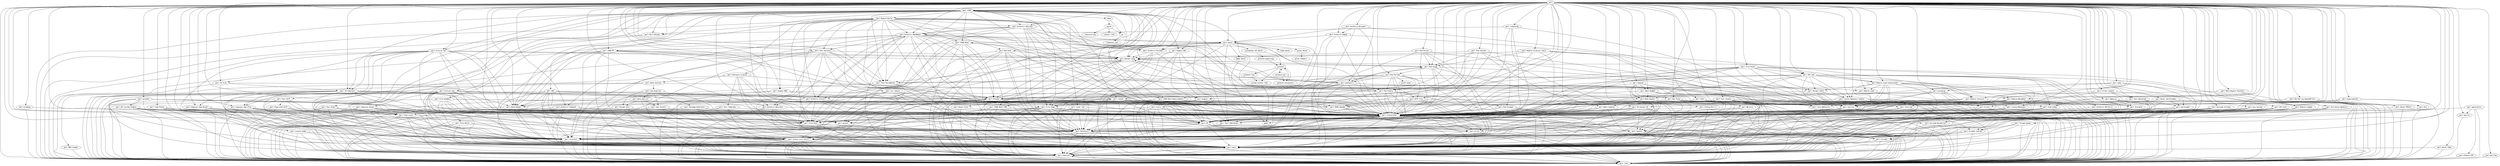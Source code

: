 strict digraph G {
node [fontname=monospace];
  "gc" -> "libatomic_ops";
  "gdbm-devel" -> "gdbm";
  "glibc-devel" -> "glibc-headers";
  "guile" -> "gc";
  "guile" -> "libtool-ltdl";
  "guile" -> "libunistring";
  "make" -> "gc";
  "make" -> "guile";
  "perl-Algorithm-Diff" -> "perl-Carp";
  "perl-Algorithm-Diff" -> "perl-Exporter";
  "perl-Algorithm-Diff" -> "perl-interpreter";
  "perl-Algorithm-Diff" -> "perl-libs";
  "perl-Archive-Tar" -> "perl-Carp";
  "perl-Archive-Tar" -> "perl-constant";
  "perl-Archive-Tar" -> "perl-Data-Dumper";
  "perl-Archive-Tar" -> "perl-Exporter";
  "perl-Archive-Tar" -> "perl-File-Path";
  "perl-Archive-Tar" -> "perl-Getopt-Long";
  "perl-Archive-Tar" -> "perl-interpreter";
  "perl-Archive-Tar" -> "perl-IO";
  "perl-Archive-Tar" -> "perl-IO-Compress";
  "perl-Archive-Tar" -> "perl-IO-Zlib";
  "perl-Archive-Tar" -> "perl-libs";
  "perl-Archive-Tar" -> "perl-PathTools";
  "perl-Archive-Tar" -> "perl-Pod-Usage";
  "perl-Archive-Tar" -> "perl-Text-Diff";
  "perl-Archive-Zip" -> "perl-Carp";
  "perl-Archive-Zip" -> "perl-Compress-Raw-Zlib";
  "perl-Archive-Zip" -> "perl-constant";
  "perl-Archive-Zip" -> "perl-Data-Dumper";
  "perl-Archive-Zip" -> "perl-Encode";
  "perl-Archive-Zip" -> "perl-Exporter";
  "perl-Archive-Zip" -> "perl-File-Path";
  "perl-Archive-Zip" -> "perl-File-Temp";
  "perl-Archive-Zip" -> "perl-interpreter";
  "perl-Archive-Zip" -> "perl-IO";
  "perl-Archive-Zip" -> "perl-libs";
  "perl-Archive-Zip" -> "perl-PathTools";
  "perl-Archive-Zip" -> "perl-Time-Local";
  "perl-Attribute-Handlers" -> "perl-Carp";
  "perl-Attribute-Handlers" -> "perl-interpreter";
  "perl-Attribute-Handlers" -> "perl-libs";
  "perl-autodie" -> "perl-Carp";
  "perl-autodie" -> "perl-constant";
  "perl-autodie" -> "perl-Exporter";
  "perl-autodie" -> "perl-interpreter";
  "perl-autodie" -> "perl-IPC-System-Simple";
  "perl-autodie" -> "perl-libs";
  "perl-autodie" -> "perl-parent";
  "perl-autodie" -> "perl-Scalar-List-Utils";
  "perl-B-Debug" -> "perl-interpreter";
  "perl-B-Debug" -> "perl-libs";
  "perl-bignum" -> "perl-Carp";
  "perl-bignum" -> "perl-constant";
  "perl-bignum" -> "perl-Exporter";
  "perl-bignum" -> "perl-interpreter";
  "perl-bignum" -> "perl-libs";
  "perl-bignum" -> "perl-Math-BigInt";
  "perl-bignum" -> "perl-Math-BigRat";
  "perl-Carp" -> "perl-Exporter";
  "perl-Carp" -> "perl-libs";
  "perl-Compress-Bzip2" -> "perl-Carp";
  "perl-Compress-Bzip2" -> "perl-constant";
  "perl-Compress-Bzip2" -> "perl-Exporter";
  "perl-Compress-Bzip2" -> "perl-interpreter";
  "perl-Compress-Bzip2" -> "perl-libs";
  "perl-Compress-Raw-Bzip2" -> "perl-Carp";
  "perl-Compress-Raw-Bzip2" -> "perl-constant";
  "perl-Compress-Raw-Bzip2" -> "perl-Exporter";
  "perl-Compress-Raw-Bzip2" -> "perl-interpreter";
  "perl-Compress-Raw-Bzip2" -> "perl-libs";
  "perl-Compress-Raw-Zlib" -> "perl-Carp";
  "perl-Compress-Raw-Zlib" -> "perl-constant";
  "perl-Compress-Raw-Zlib" -> "perl-Exporter";
  "perl-Compress-Raw-Zlib" -> "perl-interpreter";
  "perl-Compress-Raw-Zlib" -> "perl-libs";
  "perl-Config-Perl-V" -> "perl-Exporter";
  "perl-Config-Perl-V" -> "perl-interpreter";
  "perl-Config-Perl-V" -> "perl-libs";
  "perl-constant" -> "perl-Carp";
  "perl-constant" -> "perl-interpreter";
  "perl-constant" -> "perl-libs";
  "perl-CPAN" -> "make";
  "perl-CPAN-Meta" -> "perl-Carp";
  "perl-CPAN-Meta" -> "perl-CPAN-Meta-Requirements";
  "perl-CPAN-Meta" -> "perl-CPAN-Meta-YAML";
  "perl-CPAN-Meta" -> "perl-Encode";
  "perl-CPAN-Meta" -> "perl-Exporter";
  "perl-CPAN-Meta" -> "perl-JSON-PP";
  "perl-CPAN-Meta" -> "perl-libs";
  "perl-CPAN-Meta" -> "perl-Scalar-List-Utils";
  "perl-CPAN-Meta" -> "perl-version";
  "perl-CPAN-Meta-Requirements" -> "perl-Carp";
  "perl-CPAN-Meta-Requirements" -> "perl-interpreter";
  "perl-CPAN-Meta-Requirements" -> "perl-libs";
  "perl-CPAN-Meta-Requirements" -> "perl-version";
  "perl-CPAN-Meta-YAML" -> "perl-Carp";
  "perl-CPAN-Meta-YAML" -> "perl-Exporter";
  "perl-CPAN-Meta-YAML" -> "perl-interpreter";
  "perl-CPAN-Meta-YAML" -> "perl-libs";
  "perl-CPAN-Meta-YAML" -> "perl-Scalar-List-Utils";
  "perl-CPAN" -> "perl-Archive-Tar";
  "perl-CPAN" -> "perl-Archive-Zip";
  "perl-CPAN" -> "perl-Carp";
  "perl-CPAN" -> "perl-Compress-Bzip2";
  "perl-CPAN" -> "perl-constant";
  "perl-CPAN" -> "perl-CPAN-Meta";
  "perl-CPAN" -> "perl-CPAN-Meta-Requirements";
  "perl-CPAN" -> "perl-Data-Dumper";
  "perl-CPAN" -> "perl-Devel-Size";
  "perl-CPAN" -> "perl-Digest-MD5";
  "perl-CPAN" -> "perl-Digest-SHA";
  "perl-CPAN" -> "perl-Exporter";
  "perl-CPAN" -> "perl-ExtUtils-CBuilder";
  "perl-CPAN" -> "perl-ExtUtils-MakeMaker";
  "perl-CPAN" -> "perl-ExtUtils-Manifest";
  "perl-CPAN" -> "perl-File-HomeDir";
  "perl-CPAN" -> "perl-File-Path";
  "perl-CPAN" -> "perl-File-Temp";
  "perl-CPAN" -> "perl-HTTP-Tiny";
  "perl-CPAN" -> "perl-interpreter";
  "perl-CPAN" -> "perl-IO-Compress";
  "perl-CPAN" -> "perl-libnet";
  "perl-CPAN" -> "perl-libs";
  "perl-CPAN" -> "perl-local-lib";
  "perl-CPAN" -> "perl-Module-Build";
  "perl-CPAN" -> "perl-Net-Ping";
  "perl-CPAN" -> "perl-PathTools";
  "perl-CPAN" -> "perl-Text-Glob";
  "perl-CPAN" -> "perl-Text-ParseWords";
  "perl-CPAN" -> "perl-Text-Tabs+Wrap";
  "perl-CPAN" -> "perl-Time-Local";
  "perl-CPAN" -> "perl-URI";
  "perl-Data-Dumper" -> "perl-Carp";
  "perl-Data-Dumper" -> "perl-constant";
  "perl-Data-Dumper" -> "perl-Exporter";
  "perl-Data-Dumper" -> "perl-interpreter";
  "perl-Data-Dumper" -> "perl-libs";
  "perl-Data-Dumper" -> "perl-Scalar-List-Utils";
  "perl-Data-OptList" -> "perl-libs";
  "perl-Data-OptList" -> "perl-Params-Util";
  "perl-Data-OptList" -> "perl-Scalar-List-Utils";
  "perl-Data-OptList" -> "perl-Sub-Install";
  "perl-Data-Section" -> "perl-Encode";
  "perl-Data-Section" -> "perl-libs";
  "perl-Data-Section" -> "perl-MRO-Compat";
  "perl-Data-Section" -> "perl-Sub-Exporter";
  "perl-DB_File" -> "perl-Carp";
  "perl-DB_File" -> "perl-Exporter";
  "perl-DB_File" -> "perl-interpreter";
  "perl-DB_File" -> "perl-libs";
  "perl-DB_File" -> "perl-PathTools";
  "perl-devel" -> "gdbm-devel";
  "perl-devel" -> "glibc-devel";
  "perl-devel" -> "libdb-devel";
  "perl-Devel-Peek" -> "perl-Exporter";
  "perl-Devel-Peek" -> "perl-libs";
  "perl-devel" -> "perl-ExtUtils-Install";
  "perl-devel" -> "perl-ExtUtils-ParseXS";
  "perl-devel" -> "perl-File-Path";
  "perl-devel" -> "perl-Getopt-Long";
  "perl-devel" -> "perl-interpreter";
  "perl-devel" -> "perl-libs";
  "perl-devel" -> "perl-PathTools";
  "perl-devel" -> "perl-Text-Tabs+Wrap";
  "perl-Devel-PPPort" -> "perl-interpreter";
  "perl-Devel-PPPort" -> "perl-libs";
  "perl-Devel-SelfStubber" -> "perl-libs";
  "perl-Devel-SelfStubber" -> "perl-PathTools";
  "perl-Devel-SelfStubber" -> "perl-SelfLoader";
  "perl-Devel-Size" -> "perl-Exporter";
  "perl-Devel-Size" -> "perl-interpreter";
  "perl-Devel-Size" -> "perl-libs";
  "perl-devel" -> "systemtap-sdt-devel";
  "perl-Digest-MD5" -> "perl-Digest";
  "perl-Digest-MD5" -> "perl-Exporter";
  "perl-Digest-MD5" -> "perl-interpreter";
  "perl-Digest-MD5" -> "perl-libs";
  "perl-Digest" -> "perl-Carp";
  "perl-Digest" -> "perl-Exporter";
  "perl-Digest" -> "perl-interpreter";
  "perl-Digest" -> "perl-libs";
  "perl-Digest" -> "perl-MIME-Base64";
  "perl-Digest-SHA" -> "perl-Carp";
  "perl-Digest-SHA" -> "perl-Digest";
  "perl-Digest-SHA" -> "perl-Exporter";
  "perl-Digest-SHA" -> "perl-Getopt-Long";
  "perl-Digest-SHA" -> "perl-interpreter";
  "perl-Digest-SHA" -> "perl-libs";
  "perl-Encode" -> "perl-Carp";
  "perl-Encode" -> "perl-constant";
  "perl-Encode" -> "perl-Exporter";
  "perl-Encode" -> "perl-Getopt-Long";
  "perl-Encode" -> "perl-interpreter";
  "perl-Encode" -> "perl-libs";
  "perl-Encode" -> "perl-MIME-Base64";
  "perl-Encode" -> "perl-parent";
  "perl-Encode" -> "perl-Storable";
  "perl-encoding" -> "perl-Carp";
  "perl-encoding" -> "perl-constant";
  "perl-encoding" -> "perl-Encode";
  "perl-encoding" -> "perl-Filter";
  "perl-encoding" -> "perl-interpreter";
  "perl-encoding" -> "perl-libs";
  "perl-Env" -> "perl-interpreter";
  "perl-Env" -> "perl-libs";
  "perl-Errno" -> "perl-Carp";
  "perl-Errno" -> "perl-Exporter";
  "perl-Errno" -> "perl-interpreter";
  "perl-Errno" -> "perl-libs";
  "perl-experimental" -> "perl-Carp";
  "perl-experimental" -> "perl-interpreter";
  "perl-experimental" -> "perl-libs";
  "perl-experimental" -> "perl-version";
  "perl-Exporter" -> "perl-Carp";
  "perl-Exporter" -> "perl-libs";
  "perl-ExtUtils-CBuilder" -> "perl-devel";
  "perl-ExtUtils-CBuilder" -> "perl-ExtUtils-MakeMaker";
  "perl-ExtUtils-CBuilder" -> "perl-File-Path";
  "perl-ExtUtils-CBuilder" -> "perl-File-Temp";
  "perl-ExtUtils-CBuilder" -> "perl-interpreter";
  "perl-ExtUtils-CBuilder" -> "perl-IO";
  "perl-ExtUtils-CBuilder" -> "perl-IPC-Cmd";
  "perl-ExtUtils-CBuilder" -> "perl-libs";
  "perl-ExtUtils-CBuilder" -> "perl-PathTools";
  "perl-ExtUtils-CBuilder" -> "perl-Perl-OSType";
  "perl-ExtUtils-CBuilder" -> "perl-Text-ParseWords";
  "perl-ExtUtils-Command" -> "perl-Carp";
  "perl-ExtUtils-Command" -> "perl-Exporter";
  "perl-ExtUtils-Command" -> "perl-File-Path";
  "perl-ExtUtils-Command" -> "perl-interpreter";
  "perl-ExtUtils-Command" -> "perl-libs";
  "perl-ExtUtils-Embed" -> "perl-devel";
  "perl-ExtUtils-Embed" -> "perl-Exporter";
  "perl-ExtUtils-Embed" -> "perl-interpreter";
  "perl-ExtUtils-Embed" -> "perl-libs";
  "perl-ExtUtils-Embed" -> "perl-PathTools";
  "perl-ExtUtils-Install" -> "perl-Carp";
  "perl-ExtUtils-Install" -> "perl-Data-Dumper";
  "perl-ExtUtils-Install" -> "perl-Exporter";
  "perl-ExtUtils-Install" -> "perl-ExtUtils-MakeMaker";
  "perl-ExtUtils-Install" -> "perl-File-Path";
  "perl-ExtUtils-Install" -> "perl-interpreter";
  "perl-ExtUtils-Install" -> "perl-libs";
  "perl-ExtUtils-Install" -> "perl-PathTools";
  "perl-ExtUtils-MakeMaker" -> "perl-Carp";
  "perl-ExtUtils-MakeMaker" -> "perl-Data-Dumper";
  "perl-ExtUtils-MakeMaker" -> "perl-devel";
  "perl-ExtUtils-MakeMaker" -> "perl-Encode";
  "perl-ExtUtils-MakeMaker" -> "perl-Exporter";
  "perl-ExtUtils-MakeMaker" -> "perl-ExtUtils-Command";
  "perl-ExtUtils-MakeMaker" -> "perl-ExtUtils-Install";
  "perl-ExtUtils-MakeMaker" -> "perl-ExtUtils-Manifest";
  "perl-ExtUtils-MakeMaker" -> "perl-ExtUtils-ParseXS";
  "perl-ExtUtils-MakeMaker" -> "perl-File-Path";
  "perl-ExtUtils-MakeMaker" -> "perl-Getopt-Long";
  "perl-ExtUtils-MakeMaker" -> "perl-interpreter";
  "perl-ExtUtils-MakeMaker" -> "perl-IO";
  "perl-ExtUtils-MakeMaker" -> "perl-libs";
  "perl-ExtUtils-MakeMaker" -> "perl-PathTools";
  "perl-ExtUtils-MakeMaker" -> "perl-podlators";
  "perl-ExtUtils-MakeMaker" -> "perl-Test-Harness";
  "perl-ExtUtils-MakeMaker" -> "perl-version";
  "perl-ExtUtils-Manifest" -> "perl-Carp";
  "perl-ExtUtils-Manifest" -> "perl-Exporter";
  "perl-ExtUtils-Manifest" -> "perl-File-Path";
  "perl-ExtUtils-Manifest" -> "perl-interpreter";
  "perl-ExtUtils-Manifest" -> "perl-libs";
  "perl-ExtUtils-Manifest" -> "perl-PathTools";
  "perl-ExtUtils-Miniperl" -> "perl-devel";
  "perl-ExtUtils-Miniperl" -> "perl-Exporter";
  "perl-ExtUtils-Miniperl" -> "perl-ExtUtils-Embed";
  "perl-ExtUtils-Miniperl" -> "perl-interpreter";
  "perl-ExtUtils-Miniperl" -> "perl-libs";
  "perl-ExtUtils-MM-Utils" -> "perl-interpreter";
  "perl-ExtUtils-MM-Utils" -> "perl-libs";
  "perl-ExtUtils-ParseXS" -> "perl-Exporter";
  "perl-ExtUtils-ParseXS" -> "perl-Getopt-Long";
  "perl-ExtUtils-ParseXS" -> "perl-interpreter";
  "perl-ExtUtils-ParseXS" -> "perl-libs";
  "perl-ExtUtils-ParseXS" -> "perl-PathTools";
  "perl-Fedora-VSP" -> "perl-libs";
  "perl-File-Fetch" -> "perl-Carp";
  "perl-File-Fetch" -> "perl-constant";
  "perl-File-Fetch" -> "perl-File-Path";
  "perl-File-Fetch" -> "perl-File-Temp";
  "perl-File-Fetch" -> "perl-interpreter";
  "perl-File-Fetch" -> "perl-IPC-Cmd";
  "perl-File-Fetch" -> "perl-libs";
  "perl-File-Fetch" -> "perl-Locale-Maketext-Simple";
  "perl-File-Fetch" -> "perl-Module-Load-Conditional";
  "perl-File-Fetch" -> "perl-Params-Check";
  "perl-File-Fetch" -> "perl-PathTools";
  "perl-File-HomeDir" -> "perl-Carp";
  "perl-File-HomeDir" -> "perl-Exporter";
  "perl-File-HomeDir" -> "perl-File-Path";
  "perl-File-HomeDir" -> "perl-File-Temp";
  "perl-File-HomeDir" -> "perl-File-Which";
  "perl-File-HomeDir" -> "perl-interpreter";
  "perl-File-HomeDir" -> "perl-libs";
  "perl-File-HomeDir" -> "perl-PathTools";
  "perl-File-Path" -> "perl-Carp";
  "perl-File-Path" -> "perl-Exporter";
  "perl-File-Path" -> "perl-interpreter";
  "perl-File-Path" -> "perl-libs";
  "perl-File-Path" -> "perl-PathTools";
  "perl-File-Temp" -> "perl-Carp";
  "perl-File-Temp" -> "perl-constant";
  "perl-File-Temp" -> "perl-Errno";
  "perl-File-Temp" -> "perl-Exporter";
  "perl-File-Temp" -> "perl-File-Path";
  "perl-File-Temp" -> "perl-interpreter";
  "perl-File-Temp" -> "perl-IO";
  "perl-File-Temp" -> "perl-libs";
  "perl-File-Temp" -> "perl-parent";
  "perl-File-Temp" -> "perl-PathTools";
  "perl-File-Temp" -> "perl-Scalar-List-Utils";
  "perl-File-Which" -> "perl-constant";
  "perl-File-Which" -> "perl-Exporter";
  "perl-File-Which" -> "perl-libs";
  "perl-File-Which" -> "perl-PathTools";
  "perl-Filter" -> "perl-Carp";
  "perl-Filter" -> "perl-Exporter";
  "perl-Filter" -> "perl-interpreter";
  "perl-Filter" -> "perl-libs";
  "perl-Filter-Simple" -> "perl-Carp";
  "perl-Filter-Simple" -> "perl-Filter";
  "perl-Filter-Simple" -> "perl-interpreter";
  "perl-Filter-Simple" -> "perl-libs";
  "perl-Filter-Simple" -> "perl-Text-Balanced";
  "perl-generators" -> "perl-Fedora-VSP";
  "perl-generators" -> "perl-interpreter";
  "perl-generators" -> "perl-libs";
  "perl-generators" -> "perl-macros";
  "perl-Getopt-Long" -> "perl-constant";
  "perl-Getopt-Long" -> "perl-Exporter";
  "perl-Getopt-Long" -> "perl-interpreter";
  "perl-Getopt-Long" -> "perl-libs";
  "perl-Getopt-Long" -> "perl-Pod-Usage";
  "perl-Getopt-Long" -> "perl-Text-ParseWords";
  "perl-HTTP-Tiny" -> "perl-Carp";
  "perl-HTTP-Tiny" -> "perl-Errno";
  "perl-HTTP-Tiny" -> "perl-interpreter";
  "perl-HTTP-Tiny" -> "perl-IO";
  "perl-HTTP-Tiny" -> "perl-libs";
  "perl-HTTP-Tiny" -> "perl-MIME-Base64";
  "perl-HTTP-Tiny" -> "perl-Socket";
  "perl-HTTP-Tiny" -> "perl-Time-Local";
  "perl-inc-latest" -> "perl-Carp";
  "perl-inc-latest" -> "perl-ExtUtils-Install";
  "perl-inc-latest" -> "perl-File-Path";
  "perl-inc-latest" -> "perl-interpreter";
  "perl-inc-latest" -> "perl-IO";
  "perl-inc-latest" -> "perl-libs";
  "perl-inc-latest" -> "perl-PathTools";
  "perl-interpreter" -> "gdbm";
  "perl-interpreter" -> "perl-Carp";
  "perl-interpreter" -> "perl-constant";
  "perl-interpreter" -> "perl-Exporter";
  "perl-interpreter" -> "perl-File-Path";
  "perl-interpreter" -> "perl-IO";
  "perl-interpreter" -> "perl-libs";
  "perl-interpreter" -> "perl-parent";
  "perl-interpreter" -> "perl-PathTools";
  "perl-interpreter" -> "perl-Scalar-List-Utils";
  "perl-interpreter" -> "perl-Text-Tabs+Wrap";
  "perl-interpreter" -> "perl-threads";
  "perl-interpreter" -> "perl-threads-shared";
  "perl-interpreter" -> "perl-Unicode-Normalize";
  "perl-IO-Compress" -> "perl-Carp";
  "perl-IO-Compress" -> "perl-Compress-Raw-Bzip2";
  "perl-IO-Compress" -> "perl-Compress-Raw-Zlib";
  "perl-IO-Compress" -> "perl-constant";
  "perl-IO-Compress" -> "perl-Encode";
  "perl-IO-Compress" -> "perl-Exporter";
  "perl-IO-Compress" -> "perl-interpreter";
  "perl-IO-Compress" -> "perl-IO";
  "perl-IO-Compress" -> "perl-libs";
  "perl-IO-Compress" -> "perl-PathTools";
  "perl-IO-Compress" -> "perl-Scalar-List-Utils";
  "perl-IO" -> "perl-Carp";
  "perl-IO" -> "perl-Errno";
  "perl-IO" -> "perl-Exporter";
  "perl-IO" -> "perl-interpreter";
  "perl-IO" -> "perl-libs";
  "perl-IO" -> "perl-PathTools";
  "perl-IO" -> "perl-Socket";
  "perl-IO-Socket-IP" -> "perl-Carp";
  "perl-IO-Socket-IP" -> "perl-constant";
  "perl-IO-Socket-IP" -> "perl-Errno";
  "perl-IO-Socket-IP" -> "perl-interpreter";
  "perl-IO-Socket-IP" -> "perl-IO";
  "perl-IO-Socket-IP" -> "perl-libs";
  "perl-IO-Socket-IP" -> "perl-Socket";
  "perl-IO-Zlib" -> "perl-Carp";
  "perl-IO-Zlib" -> "perl-interpreter";
  "perl-IO-Zlib" -> "perl-IO-Compress";
  "perl-IO-Zlib" -> "perl-libs";
  "perl-IPC-Cmd" -> "perl-Carp";
  "perl-IPC-Cmd" -> "perl-constant";
  "perl-IPC-Cmd" -> "perl-Exporter";
  "perl-IPC-Cmd" -> "perl-ExtUtils-MM-Utils";
  "perl-IPC-Cmd" -> "perl-interpreter";
  "perl-IPC-Cmd" -> "perl-IO";
  "perl-IPC-Cmd" -> "perl-libs";
  "perl-IPC-Cmd" -> "perl-Locale-Maketext-Simple";
  "perl-IPC-Cmd" -> "perl-Module-Load-Conditional";
  "perl-IPC-Cmd" -> "perl-Params-Check";
  "perl-IPC-Cmd" -> "perl-PathTools";
  "perl-IPC-Cmd" -> "perl-Socket";
  "perl-IPC-Cmd" -> "perl-Text-ParseWords";
  "perl-IPC-Cmd" -> "perl-Time-HiRes";
  "perl-IPC-System-Simple" -> "perl-Carp";
  "perl-IPC-System-Simple" -> "perl-constant";
  "perl-IPC-System-Simple" -> "perl-Exporter";
  "perl-IPC-System-Simple" -> "perl-interpreter";
  "perl-IPC-System-Simple" -> "perl-libs";
  "perl-IPC-System-Simple" -> "perl-Scalar-List-Utils";
  "perl-IPC-SysV" -> "perl-Carp";
  "perl-IPC-SysV" -> "perl-Exporter";
  "perl-IPC-SysV" -> "perl-interpreter";
  "perl-IPC-SysV" -> "perl-libs";
  "perl-JSON-PP" -> "perl-Carp";
  "perl-JSON-PP" -> "perl-constant";
  "perl-JSON-PP" -> "perl-Data-Dumper";
  "perl-JSON-PP" -> "perl-Encode";
  "perl-JSON-PP" -> "perl-Exporter";
  "perl-JSON-PP" -> "perl-Getopt-Long";
  "perl-JSON-PP" -> "perl-interpreter";
  "perl-JSON-PP" -> "perl-libs";
  "perl-JSON-PP" -> "perl-Math-BigInt";
  "perl-JSON-PP" -> "perl-Scalar-List-Utils";
  "perl-libnetcfg" -> "perl-ExtUtils-MakeMaker";
  "perl-libnetcfg" -> "perl-interpreter";
  "perl-libnetcfg" -> "perl-IO";
  "perl-libnetcfg" -> "perl-libs";
  "perl-libnetcfg" -> "perl-PathTools";
  "perl-libnet" -> "perl-Carp";
  "perl-libnet" -> "perl-constant";
  "perl-libnet" -> "perl-Errno";
  "perl-libnet" -> "perl-Exporter";
  "perl-libnet" -> "perl-interpreter";
  "perl-libnet" -> "perl-IO";
  "perl-libnet" -> "perl-IO-Socket-IP";
  "perl-libnet" -> "perl-libs";
  "perl-libnet" -> "perl-Socket";
  "perl-libnet" -> "perl-Time-Local";
  "perl-libs" -> "perl-Carp";
  "perl-libs" -> "perl-Exporter";
  "perl-Locale-Codes" -> "perl-Carp";
  "perl-Locale-Codes" -> "perl-constant";
  "perl-Locale-Codes" -> "perl-Exporter";
  "perl-Locale-Codes" -> "perl-libs";
  "perl-Locale-Maketext" -> "perl-Carp";
  "perl-Locale-Maketext" -> "perl-interpreter";
  "perl-Locale-Maketext" -> "perl-libs";
  "perl-Locale-Maketext-Simple" -> "perl-interpreter";
  "perl-Locale-Maketext-Simple" -> "perl-libs";
  "perl-Locale-Maketext-Simple" -> "perl-Locale-Maketext";
  "perl-local-lib" -> "perl-Carp";
  "perl-local-lib" -> "perl-interpreter";
  "perl-local-lib" -> "perl-libs";
  "perl-local-lib" -> "perl-PathTools";
  "perl-macros" -> "perl-libs";
  "perl-Math-BigInt-FastCalc" -> "perl-libs";
  "perl-Math-BigInt-FastCalc" -> "perl-Math-BigInt";
  "perl-Math-BigInt" -> "perl-Carp";
  "perl-Math-BigInt" -> "perl-constant";
  "perl-Math-BigInt" -> "perl-Exporter";
  "perl-Math-BigInt" -> "perl-interpreter";
  "perl-Math-BigInt" -> "perl-libs";
  "perl-Math-BigInt" -> "perl-Math-Complex";
  "perl-Math-BigRat" -> "perl-Carp";
  "perl-Math-BigRat" -> "perl-interpreter";
  "perl-Math-BigRat" -> "perl-libs";
  "perl-Math-BigRat" -> "perl-Math-BigInt";
  "perl-Math-Complex" -> "perl-Exporter";
  "perl-Math-Complex" -> "perl-interpreter";
  "perl-Math-Complex" -> "perl-libs";
  "perl-Math-Complex" -> "perl-Scalar-List-Utils";
  "perl-Memoize" -> "perl-Carp";
  "perl-Memoize" -> "perl-Exporter";
  "perl-Memoize" -> "perl-interpreter";
  "perl-Memoize" -> "perl-libs";
  "perl-Memoize" -> "perl-Storable";
  "perl-MIME-Base64" -> "perl-Exporter";
  "perl-MIME-Base64" -> "perl-interpreter";
  "perl-MIME-Base64" -> "perl-libs";
  "perl-Module-Build" -> "perl-Carp";
  "perl-Module-Build" -> "perl-CPAN-Meta";
  "perl-Module-Build" -> "perl-Data-Dumper";
  "perl-Module-Build" -> "perl-ExtUtils-CBuilder";
  "perl-Module-Build" -> "perl-ExtUtils-Install";
  "perl-Module-Build" -> "perl-ExtUtils-MakeMaker";
  "perl-Module-Build" -> "perl-ExtUtils-Manifest";
  "perl-Module-Build" -> "perl-ExtUtils-ParseXS";
  "perl-Module-Build" -> "perl-File-Path";
  "perl-Module-Build" -> "perl-Getopt-Long";
  "perl-Module-Build" -> "perl-inc-latest";
  "perl-Module-Build" -> "perl-interpreter";
  "perl-Module-Build" -> "perl-libs";
  "perl-Module-Build" -> "perl-Module-Metadata";
  "perl-Module-Build" -> "perl-PathTools";
  "perl-Module-Build" -> "perl-Perl-OSType";
  "perl-Module-Build" -> "perl-Pod-Html";
  "perl-Module-Build" -> "perl-podlators";
  "perl-Module-Build" -> "perl-Software-License";
  "perl-Module-Build" -> "perl-Test-Harness";
  "perl-Module-Build" -> "perl-Text-ParseWords";
  "perl-Module-Build" -> "perl-version";
  "perl-Module-CoreList" -> "perl-interpreter";
  "perl-Module-CoreList" -> "perl-libs";
  "perl-Module-CoreList" -> "perl-Scalar-List-Utils";
  "perl-Module-CoreList" -> "perl-version";
  "perl-Module-CoreList-tools" -> "perl-Getopt-Long";
  "perl-Module-CoreList-tools" -> "perl-interpreter";
  "perl-Module-CoreList-tools" -> "perl-libs";
  "perl-Module-CoreList-tools" -> "perl-Module-CoreList";
  "perl-Module-CoreList-tools" -> "perl-Pod-Usage";
  "perl-Module-CoreList-tools" -> "perl-Scalar-List-Utils";
  "perl-Module-CoreList-tools" -> "perl-version";
  "perl-Module-Load-Conditional" -> "perl-Carp";
  "perl-Module-Load-Conditional" -> "perl-constant";
  "perl-Module-Load-Conditional" -> "perl-Exporter";
  "perl-Module-Load-Conditional" -> "perl-interpreter";
  "perl-Module-Load-Conditional" -> "perl-libs";
  "perl-Module-Load-Conditional" -> "perl-Locale-Maketext-Simple";
  "perl-Module-Load-Conditional" -> "perl-Module-CoreList";
  "perl-Module-Load-Conditional" -> "perl-Module-Load";
  "perl-Module-Load-Conditional" -> "perl-Module-Metadata";
  "perl-Module-Load-Conditional" -> "perl-Params-Check";
  "perl-Module-Load-Conditional" -> "perl-PathTools";
  "perl-Module-Load-Conditional" -> "perl-version";
  "perl-Module-Loaded" -> "perl-Carp";
  "perl-Module-Loaded" -> "perl-interpreter";
  "perl-Module-Loaded" -> "perl-libs";
  "perl-Module-Load" -> "perl-libs";
  "perl-Module-Load" -> "perl-PathTools";
  "perl-Module-Metadata" -> "perl-Carp";
  "perl-Module-Metadata" -> "perl-interpreter";
  "perl-Module-Metadata" -> "perl-libs";
  "perl-Module-Metadata" -> "perl-PathTools";
  "perl-Module-Metadata" -> "perl-version";
  "perl-MRO-Compat" -> "perl-libs";
  "perl-Net-Ping" -> "perl-Carp";
  "perl-Net-Ping" -> "perl-constant";
  "perl-Net-Ping" -> "perl-Exporter";
  "perl-Net-Ping" -> "perl-interpreter";
  "perl-Net-Ping" -> "perl-libs";
  "perl-Net-Ping" -> "perl-Socket";
  "perl-Net-Ping" -> "perl-Time-HiRes";
  "perl-open" -> "perl-Carp";
  "perl-open" -> "perl-Encode";
  "perl-open" -> "perl-encoding";
  "perl-open" -> "perl-libs";
  "perl-Package-Generator" -> "perl-Carp";
  "perl-Package-Generator" -> "perl-interpreter";
  "perl-Package-Generator" -> "perl-libs";
  "perl-Package-Generator" -> "perl-Scalar-List-Utils";
  "perl-Params-Check" -> "perl-Carp";
  "perl-Params-Check" -> "perl-Exporter";
  "perl-Params-Check" -> "perl-interpreter";
  "perl-Params-Check" -> "perl-libs";
  "perl-Params-Check" -> "perl-Locale-Maketext-Simple";
  "perl-Params-Util" -> "perl-Exporter";
  "perl-Params-Util" -> "perl-interpreter";
  "perl-Params-Util" -> "perl-libs";
  "perl-Params-Util" -> "perl-Scalar-List-Utils";
  "perl-parent" -> "perl-interpreter";
  "perl-parent" -> "perl-libs";
  "perl-PathTools" -> "perl-Carp";
  "perl-PathTools" -> "perl-constant";
  "perl-PathTools" -> "perl-Exporter";
  "perl-PathTools" -> "perl-interpreter";
  "perl-PathTools" -> "perl-libs";
  "perl-PathTools" -> "perl-Scalar-List-Utils";
  "perl" -> "perl-Archive-Tar";
  "perl" -> "perl-Attribute-Handlers";
  "perl" -> "perl-autodie";
  "perl" -> "perl-B-Debug";
  "perl" -> "perl-bignum";
  "perl" -> "perl-Carp";
  "perl" -> "perl-Compress-Raw-Bzip2";
  "perl" -> "perl-Compress-Raw-Zlib";
  "perl" -> "perl-Config-Perl-V";
  "perl" -> "perl-constant";
  "perl" -> "perl-CPAN";
  "perl" -> "perl-CPAN-Meta";
  "perl" -> "perl-CPAN-Meta-Requirements";
  "perl" -> "perl-CPAN-Meta-YAML";
  "perl" -> "perl-Data-Dumper";
  "perl" -> "perl-DB_File";
  "perl" -> "perl-devel";
  "perl" -> "perl-Devel-Peek";
  "perl" -> "perl-Devel-PPPort";
  "perl" -> "perl-Devel-SelfStubber";
  "perl" -> "perl-Digest";
  "perl" -> "perl-Digest-MD5";
  "perl" -> "perl-Digest-SHA";
  "perl" -> "perl-Encode";
  "perl" -> "perl-encoding";
  "perl" -> "perl-Env";
  "perl" -> "perl-Errno";
  "perl" -> "perl-experimental";
  "perl" -> "perl-Exporter";
  "perl" -> "perl-ExtUtils-CBuilder";
  "perl" -> "perl-ExtUtils-Command";
  "perl" -> "perl-ExtUtils-Embed";
  "perl" -> "perl-ExtUtils-Install";
  "perl" -> "perl-ExtUtils-MakeMaker";
  "perl" -> "perl-ExtUtils-Manifest";
  "perl" -> "perl-ExtUtils-Miniperl";
  "perl" -> "perl-ExtUtils-ParseXS";
  "perl-perlfaq" -> "perl-libs";
  "perl" -> "perl-File-Fetch";
  "perl" -> "perl-File-Path";
  "perl" -> "perl-File-Temp";
  "perl" -> "perl-Filter";
  "perl" -> "perl-Filter-Simple";
  "perl" -> "perl-Getopt-Long";
  "perl" -> "perl-HTTP-Tiny";
  "perl" -> "perl-interpreter";
  "perl" -> "perl-IO";
  "perl" -> "perl-IO-Compress";
  "perl" -> "perl-IO-Socket-IP";
  "perl-PerlIO-via-QuotedPrint" -> "perl-libs";
  "perl-PerlIO-via-QuotedPrint" -> "perl-MIME-Base64";
  "perl" -> "perl-IO-Zlib";
  "perl" -> "perl-IPC-Cmd";
  "perl" -> "perl-IPC-SysV";
  "perl" -> "perl-JSON-PP";
  "perl" -> "perl-libnet";
  "perl" -> "perl-libnetcfg";
  "perl" -> "perl-libs";
  "perl" -> "perl-Locale-Codes";
  "perl" -> "perl-Locale-Maketext";
  "perl" -> "perl-Locale-Maketext-Simple";
  "perl" -> "perl-macros";
  "perl" -> "perl-Math-BigInt";
  "perl" -> "perl-Math-BigInt-FastCalc";
  "perl" -> "perl-Math-BigRat";
  "perl" -> "perl-Math-Complex";
  "perl" -> "perl-Memoize";
  "perl" -> "perl-MIME-Base64";
  "perl" -> "perl-Module-CoreList";
  "perl" -> "perl-Module-CoreList-tools";
  "perl" -> "perl-Module-Load";
  "perl" -> "perl-Module-Load-Conditional";
  "perl" -> "perl-Module-Loaded";
  "perl" -> "perl-Module-Metadata";
  "perl" -> "perl-Net-Ping";
  "perl" -> "perl-open";
  "perl-Perl-OSType" -> "perl-Exporter";
  "perl-Perl-OSType" -> "perl-libs";
  "perl" -> "perl-Params-Check";
  "perl" -> "perl-parent";
  "perl" -> "perl-PathTools";
  "perl" -> "perl-perlfaq";
  "perl" -> "perl-PerlIO-via-QuotedPrint";
  "perl" -> "perl-Perl-OSType";
  "perl" -> "perl-Pod-Checker";
  "perl" -> "perl-Pod-Escapes";
  "perl" -> "perl-Pod-Html";
  "perl" -> "perl-podlators";
  "perl" -> "perl-Pod-Parser";
  "perl" -> "perl-Pod-Perldoc";
  "perl" -> "perl-Pod-Simple";
  "perl" -> "perl-Pod-Usage";
  "perl" -> "perl-Scalar-List-Utils";
  "perl" -> "perl-SelfLoader";
  "perl" -> "perl-Socket";
  "perl" -> "perl-Storable";
  "perl" -> "perl-Sys-Syslog";
  "perl" -> "perl-Term-ANSIColor";
  "perl" -> "perl-Term-Cap";
  "perl" -> "perl-Test";
  "perl" -> "perl-Test-Harness";
  "perl" -> "perl-Test-Simple";
  "perl" -> "perl-Text-Balanced";
  "perl" -> "perl-Text-ParseWords";
  "perl" -> "perl-Text-Tabs+Wrap";
  "perl" -> "perl-Thread-Queue";
  "perl" -> "perl-threads";
  "perl" -> "perl-threads-shared";
  "perl" -> "perl-Time-HiRes";
  "perl" -> "perl-Time-Local";
  "perl" -> "perl-Time-Piece";
  "perl" -> "perl-Unicode-Collate";
  "perl" -> "perl-Unicode-Normalize";
  "perl" -> "perl-utils";
  "perl" -> "perl-version";
  "perl-Pod-Checker" -> "perl-Carp";
  "perl-Pod-Checker" -> "perl-Exporter";
  "perl-Pod-Checker" -> "perl-Getopt-Long";
  "perl-Pod-Checker" -> "perl-interpreter";
  "perl-Pod-Checker" -> "perl-libs";
  "perl-Pod-Checker" -> "perl-Pod-Simple";
  "perl-Pod-Checker" -> "perl-Pod-Usage";
  "perl-Pod-Escapes" -> "perl-Exporter";
  "perl-Pod-Escapes" -> "perl-interpreter";
  "perl-Pod-Escapes" -> "perl-libs";
  "perl-Pod-Html" -> "perl-Carp";
  "perl-Pod-Html" -> "perl-Exporter";
  "perl-Pod-Html" -> "perl-Getopt-Long";
  "perl-Pod-Html" -> "perl-interpreter";
  "perl-Pod-Html" -> "perl-libs";
  "perl-Pod-Html" -> "perl-parent";
  "perl-Pod-Html" -> "perl-PathTools";
  "perl-Pod-Html" -> "perl-Pod-Simple";
  "perl-podlators" -> "perl-Carp";
  "perl-podlators" -> "perl-Encode";
  "perl-podlators" -> "perl-Exporter";
  "perl-podlators" -> "perl-Getopt-Long";
  "perl-podlators" -> "perl-interpreter";
  "perl-podlators" -> "perl-libs";
  "perl-podlators" -> "perl-PathTools";
  "perl-podlators" -> "perl-Pod-Simple";
  "perl-podlators" -> "perl-Pod-Usage";
  "perl-podlators" -> "perl-Term-ANSIColor";
  "perl-podlators" -> "perl-Term-Cap";
  "perl-Pod-Parser" -> "perl-Carp";
  "perl-Pod-Parser" -> "perl-Exporter";
  "perl-Pod-Parser" -> "perl-Getopt-Long";
  "perl-Pod-Parser" -> "perl-interpreter";
  "perl-Pod-Parser" -> "perl-libs";
  "perl-Pod-Parser" -> "perl-PathTools";
  "perl-Pod-Parser" -> "perl-Pod-Usage";
  "perl-Pod-Perldoc" -> "groff-base";
  "perl-Pod-Perldoc" -> "perl-Carp";
  "perl-Pod-Perldoc" -> "perl-Encode";
  "perl-Pod-Perldoc" -> "perl-File-Temp";
  "perl-Pod-Perldoc" -> "perl-HTTP-Tiny";
  "perl-Pod-Perldoc" -> "perl-interpreter";
  "perl-Pod-Perldoc" -> "perl-IO";
  "perl-Pod-Perldoc" -> "perl-libs";
  "perl-Pod-Perldoc" -> "perl-parent";
  "perl-Pod-Perldoc" -> "perl-PathTools";
  "perl-Pod-Perldoc" -> "perl-podlators";
  "perl-Pod-Perldoc" -> "perl-Pod-Simple";
  "perl-Pod-Perldoc" -> "perl-Text-ParseWords";
  "perl-Pod-Simple" -> "perl-Carp";
  "perl-Pod-Simple" -> "perl-Encode";
  "perl-Pod-Simple" -> "perl-Getopt-Long";
  "perl-Pod-Simple" -> "perl-interpreter";
  "perl-Pod-Simple" -> "perl-libs";
  "perl-Pod-Simple" -> "perl-PathTools";
  "perl-Pod-Simple" -> "perl-Pod-Escapes";
  "perl-Pod-Simple" -> "perl-Text-Tabs+Wrap";
  "perl-Pod-Usage" -> "perl-Carp";
  "perl-Pod-Usage" -> "perl-Exporter";
  "perl-Pod-Usage" -> "perl-Getopt-Long";
  "perl-Pod-Usage" -> "perl-interpreter";
  "perl-Pod-Usage" -> "perl-libs";
  "perl-Pod-Usage" -> "perl-PathTools";
  "perl-Pod-Usage" -> "perl-podlators";
  "perl-Pod-Usage" -> "perl-Pod-Perldoc";
  "perl-Scalar-List-Utils" -> "perl-Carp";
  "perl-Scalar-List-Utils" -> "perl-Exporter";
  "perl-Scalar-List-Utils" -> "perl-libs";
  "perl-SelfLoader" -> "perl-Carp";
  "perl-SelfLoader" -> "perl-Exporter";
  "perl-SelfLoader" -> "perl-interpreter";
  "perl-SelfLoader" -> "perl-IO";
  "perl-SelfLoader" -> "perl-libs";
  "perl-Socket" -> "perl-Carp";
  "perl-Socket" -> "perl-Exporter";
  "perl-Socket" -> "perl-interpreter";
  "perl-Socket" -> "perl-libs";
  "perl-Software-License" -> "perl-Carp";
  "perl-Software-License" -> "perl-Data-Section";
  "perl-Software-License" -> "perl-IO";
  "perl-Software-License" -> "perl-libs";
  "perl-Software-License" -> "perl-Module-Load";
  "perl-Software-License" -> "perl-parent";
  "perl-Software-License" -> "perl-PathTools";
  "perl-Software-License" -> "perl-Text-Template";
  "perl-Storable" -> "perl-Carp";
  "perl-Storable" -> "perl-Exporter";
  "perl-Storable" -> "perl-interpreter";
  "perl-Storable" -> "perl-IO";
  "perl-Storable" -> "perl-libs";
  "perl-Sub-Exporter" -> "perl-Carp";
  "perl-Sub-Exporter" -> "perl-Data-OptList";
  "perl-Sub-Exporter" -> "perl-libs";
  "perl-Sub-Exporter" -> "perl-Package-Generator";
  "perl-Sub-Exporter" -> "perl-Params-Util";
  "perl-Sub-Exporter" -> "perl-Sub-Install";
  "perl-Sub-Install" -> "perl-Carp";
  "perl-Sub-Install" -> "perl-interpreter";
  "perl-Sub-Install" -> "perl-libs";
  "perl-Sub-Install" -> "perl-Scalar-List-Utils";
  "perl-Sys-Syslog" -> "perl-Carp";
  "perl-Sys-Syslog" -> "perl-constant";
  "perl-Sys-Syslog" -> "perl-Exporter";
  "perl-Sys-Syslog" -> "perl-interpreter";
  "perl-Sys-Syslog" -> "perl-libs";
  "perl-Sys-Syslog" -> "perl-Socket";
  "perl-Term-ANSIColor" -> "perl-Exporter";
  "perl-Term-ANSIColor" -> "perl-libs";
  "perl-Term-Cap" -> "perl-Carp";
  "perl-Term-Cap" -> "perl-interpreter";
  "perl-Term-Cap" -> "perl-libs";
  "perl-Test-Harness" -> "perl-Carp";
  "perl-Test-Harness" -> "perl-constant";
  "perl-Test-Harness" -> "perl-Exporter";
  "perl-Test-Harness" -> "perl-File-Path";
  "perl-Test-Harness" -> "perl-Getopt-Long";
  "perl-Test-Harness" -> "perl-interpreter";
  "perl-Test-Harness" -> "perl-IO";
  "perl-Test-Harness" -> "perl-libs";
  "perl-Test-Harness" -> "perl-PathTools";
  "perl-Test-Harness" -> "perl-Text-ParseWords";
  "perl-Test" -> "perl-Carp";
  "perl-Test" -> "perl-Exporter";
  "perl-Test" -> "perl-File-Temp";
  "perl-Test" -> "perl-interpreter";
  "perl-Test" -> "perl-libs";
  "perl-Test-Simple" -> "perl-Carp";
  "perl-Test-Simple" -> "perl-Data-Dumper";
  "perl-Test-Simple" -> "perl-Exporter";
  "perl-Test-Simple" -> "perl-File-Temp";
  "perl-Test-Simple" -> "perl-interpreter";
  "perl-Test-Simple" -> "perl-IO";
  "perl-Test-Simple" -> "perl-libs";
  "perl-Test-Simple" -> "perl-PathTools";
  "perl-Test-Simple" -> "perl-Scalar-List-Utils";
  "perl-Test-Simple" -> "perl-Storable";
  "perl-Test-Simple" -> "perl-Term-ANSIColor";
  "perl-Test-Simple" -> "perl-threads-shared";
  "perl-Text-Balanced" -> "perl-Carp";
  "perl-Text-Balanced" -> "perl-Exporter";
  "perl-Text-Balanced" -> "perl-interpreter";
  "perl-Text-Balanced" -> "perl-libs";
  "perl-Text-Balanced" -> "perl-SelfLoader";
  "perl-Text-Diff" -> "perl-Algorithm-Diff";
  "perl-Text-Diff" -> "perl-Carp";
  "perl-Text-Diff" -> "perl-constant";
  "perl-Text-Diff" -> "perl-Exporter";
  "perl-Text-Diff" -> "perl-libs";
  "perl-Text-Glob" -> "perl-constant";
  "perl-Text-Glob" -> "perl-Exporter";
  "perl-Text-Glob" -> "perl-interpreter";
  "perl-Text-Glob" -> "perl-libs";
  "perl-Text-ParseWords" -> "perl-Carp";
  "perl-Text-ParseWords" -> "perl-Exporter";
  "perl-Text-ParseWords" -> "perl-libs";
  "perl-Text-Tabs+Wrap" -> "perl-Exporter";
  "perl-Text-Tabs+Wrap" -> "perl-interpreter";
  "perl-Text-Tabs+Wrap" -> "perl-libs";
  "perl-Text-Template" -> "perl-Carp";
  "perl-Text-Template" -> "perl-Exporter";
  "perl-Text-Template" -> "perl-interpreter";
  "perl-Text-Template" -> "perl-libs";
  "perl-Thread-Queue" -> "perl-Carp";
  "perl-Thread-Queue" -> "perl-libs";
  "perl-Thread-Queue" -> "perl-Scalar-List-Utils";
  "perl-Thread-Queue" -> "perl-threads-shared";
  "perl-threads" -> "perl-Carp";
  "perl-threads" -> "perl-interpreter";
  "perl-threads" -> "perl-libs";
  "perl-threads-shared" -> "perl-Carp";
  "perl-threads-shared" -> "perl-libs";
  "perl-threads-shared" -> "perl-Scalar-List-Utils";
  "perl-threads-shared" -> "perl-threads";
  "perl-Time-HiRes" -> "perl-Carp";
  "perl-Time-HiRes" -> "perl-Exporter";
  "perl-Time-HiRes" -> "perl-interpreter";
  "perl-Time-HiRes" -> "perl-libs";
  "perl-Time-Local" -> "perl-Carp";
  "perl-Time-Local" -> "perl-constant";
  "perl-Time-Local" -> "perl-Exporter";
  "perl-Time-Local" -> "perl-libs";
  "perl-Time-Local" -> "perl-parent";
  "perl-Time-Piece" -> "perl-Carp";
  "perl-Time-Piece" -> "perl-constant";
  "perl-Time-Piece" -> "perl-Exporter";
  "perl-Time-Piece" -> "perl-interpreter";
  "perl-Time-Piece" -> "perl-libs";
  "perl-Time-Piece" -> "perl-Time-Local";
  "perl-Unicode-Collate" -> "perl-Carp";
  "perl-Unicode-Collate" -> "perl-constant";
  "perl-Unicode-Collate" -> "perl-interpreter";
  "perl-Unicode-Collate" -> "perl-libs";
  "perl-Unicode-Collate" -> "perl-PathTools";
  "perl-Unicode-Collate" -> "perl-Unicode-Normalize";
  "perl-Unicode-Normalize" -> "perl-Carp";
  "perl-Unicode-Normalize" -> "perl-Exporter";
  "perl-Unicode-Normalize" -> "perl-interpreter";
  "perl-Unicode-Normalize" -> "perl-libs";
  "perl-URI" -> "perl-Carp";
  "perl-URI" -> "perl-constant";
  "perl-URI" -> "perl-Data-Dumper";
  "perl-URI" -> "perl-Encode";
  "perl-URI" -> "perl-Exporter";
  "perl-URI" -> "perl-interpreter";
  "perl-URI" -> "perl-libnet";
  "perl-URI" -> "perl-libs";
  "perl-URI" -> "perl-MIME-Base64";
  "perl-URI" -> "perl-parent";
  "perl-URI" -> "perl-PathTools";
  "perl-URI" -> "perl-Scalar-List-Utils";
  "perl-utils" -> "perl-Carp";
  "perl-utils" -> "perl-File-Path";
  "perl-utils" -> "perl-interpreter";
  "perl-utils" -> "perl-libs";
  "perl-utils" -> "perl-PathTools";
  "perl-utils" -> "perl-Text-Tabs+Wrap";
  "perl-version" -> "perl-Carp";
  "perl-version" -> "perl-constant";
  "perl-version" -> "perl-interpreter";
  "perl-version" -> "perl-libs";
  "python3-libs" -> "system-python-libs";
  "python3-pip" -> "python3";
  "python3-pip" -> "python3-setuptools";
  "python3-pyparsing" -> "python3";
  "python3" -> "python3-libs";
  "python3" -> "python3-pip";
  "python3" -> "python3-setuptools";
  "python3-setuptools" -> "python3";
  "python3" -> "system-python-libs";
  "system-python-libs" -> "gdbm";
  "systemtap-sdt-devel" -> "python3";
  "systemtap-sdt-devel" -> "python3-pyparsing";
}
